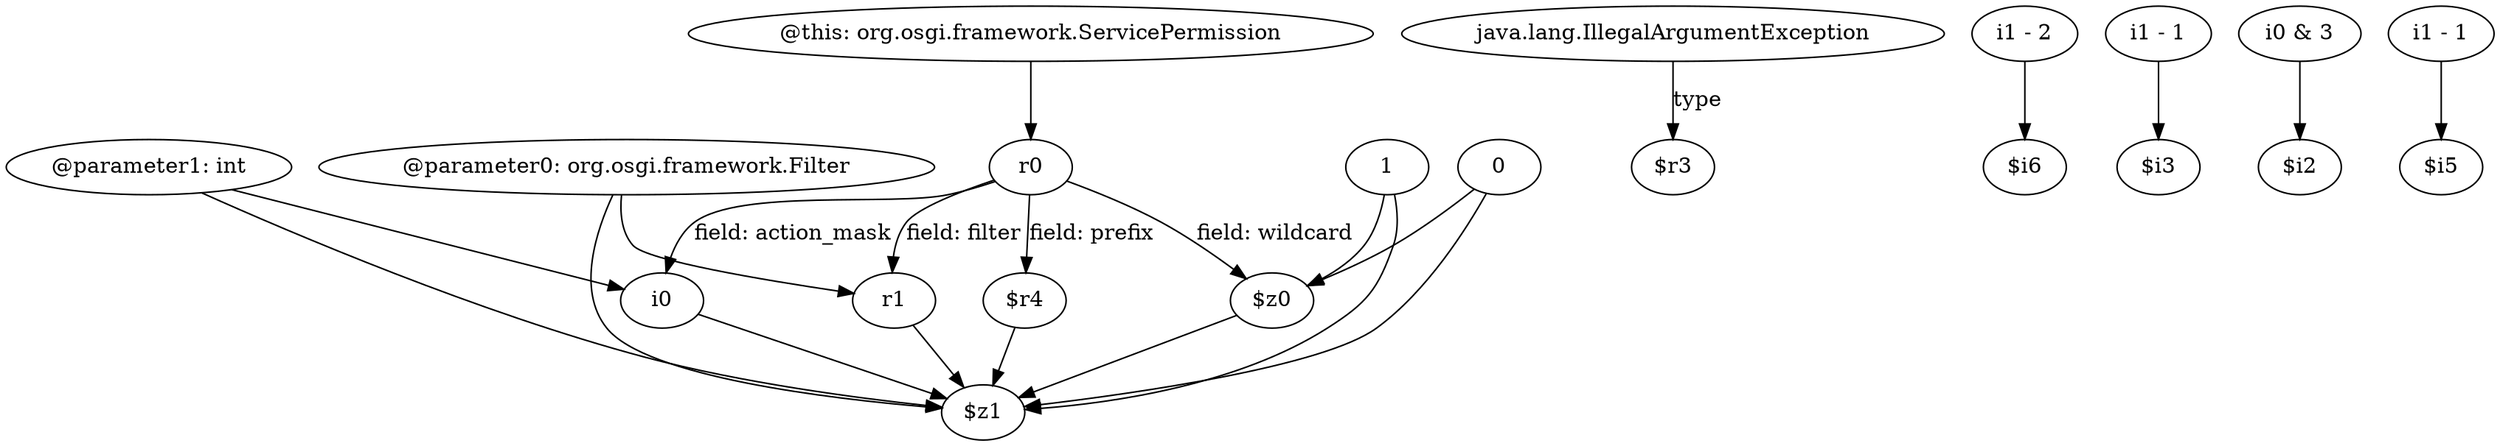 digraph g {
0[label="@parameter0: org.osgi.framework.Filter"]
1[label="r1"]
0->1[label=""]
2[label="java.lang.IllegalArgumentException"]
3[label="$r3"]
2->3[label="type"]
4[label="@parameter1: int"]
5[label="i0"]
4->5[label=""]
6[label="r0"]
6->5[label="field: action_mask"]
7[label="$r4"]
6->7[label="field: prefix"]
8[label="i1 - 2"]
9[label="$i6"]
8->9[label=""]
10[label="0"]
11[label="$z1"]
10->11[label=""]
12[label="1"]
12->11[label=""]
1->11[label=""]
13[label="@this: org.osgi.framework.ServicePermission"]
13->6[label=""]
14[label="$z0"]
14->11[label=""]
0->11[label=""]
12->14[label=""]
10->14[label=""]
15[label="i1 - 1"]
16[label="$i3"]
15->16[label=""]
17[label="i0 & 3"]
18[label="$i2"]
17->18[label=""]
19[label="i1 - 1"]
20[label="$i5"]
19->20[label=""]
7->11[label=""]
5->11[label=""]
6->1[label="field: filter"]
4->11[label=""]
6->14[label="field: wildcard"]
}